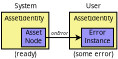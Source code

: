 <?xml version="1.0" encoding="UTF-8"?>
<dia:diagram xmlns:dia="http://www.lysator.liu.se/~alla/dia/">
  <dia:layer name="Background" visible="true" active="true">
    <dia:group>
      <dia:group>
        <dia:object type="Standard - Box" version="0" id="O0">
          <dia:attribute name="obj_pos">
            <dia:point val="0.6,0.6"/>
          </dia:attribute>
          <dia:attribute name="obj_bb">
            <dia:rectangle val="0.575,0.575;2.993,2.461"/>
          </dia:attribute>
          <dia:attribute name="elem_corner">
            <dia:point val="0.6,0.6"/>
          </dia:attribute>
          <dia:attribute name="elem_width">
            <dia:real val="2.367"/>
          </dia:attribute>
          <dia:attribute name="elem_height">
            <dia:real val="1.836"/>
          </dia:attribute>
          <dia:attribute name="border_width">
            <dia:real val="0.05"/>
          </dia:attribute>
          <dia:attribute name="inner_color">
            <dia:color val="#f7f495"/>
          </dia:attribute>
          <dia:attribute name="show_background">
            <dia:boolean val="true"/>
          </dia:attribute>
        </dia:object>
        <dia:object type="Standard - Text" version="1" id="O1">
          <dia:attribute name="obj_pos">
            <dia:point val="1.784,1.015"/>
          </dia:attribute>
          <dia:attribute name="obj_bb">
            <dia:rectangle val="0.812,0.678;2.755,1.085"/>
          </dia:attribute>
          <dia:attribute name="text">
            <dia:composite type="text">
              <dia:attribute name="string">
                <dia:string>#AssetIdentity#</dia:string>
              </dia:attribute>
              <dia:attribute name="font">
                <dia:font family="Tahoma" style="0" name="Courier"/>
              </dia:attribute>
              <dia:attribute name="height">
                <dia:real val="0.423"/>
              </dia:attribute>
              <dia:attribute name="pos">
                <dia:point val="1.784,1.015"/>
              </dia:attribute>
              <dia:attribute name="color">
                <dia:color val="#000000"/>
              </dia:attribute>
              <dia:attribute name="alignment">
                <dia:enum val="1"/>
              </dia:attribute>
            </dia:composite>
          </dia:attribute>
          <dia:attribute name="valign">
            <dia:enum val="3"/>
          </dia:attribute>
        </dia:object>
      </dia:group>
      <dia:group>
        <dia:object type="Standard - Box" version="0" id="O2">
          <dia:attribute name="obj_pos">
            <dia:point val="1.6,1.4"/>
          </dia:attribute>
          <dia:attribute name="obj_bb">
            <dia:rectangle val="1.575,1.375;2.825,2.355"/>
          </dia:attribute>
          <dia:attribute name="elem_corner">
            <dia:point val="1.6,1.4"/>
          </dia:attribute>
          <dia:attribute name="elem_width">
            <dia:real val="1.2"/>
          </dia:attribute>
          <dia:attribute name="elem_height">
            <dia:real val="0.93"/>
          </dia:attribute>
          <dia:attribute name="border_width">
            <dia:real val="0.05"/>
          </dia:attribute>
          <dia:attribute name="inner_color">
            <dia:color val="#9a95f7"/>
          </dia:attribute>
          <dia:attribute name="show_background">
            <dia:boolean val="true"/>
          </dia:attribute>
        </dia:object>
        <dia:object type="Standard - Text" version="1" id="O3">
          <dia:attribute name="obj_pos">
            <dia:point val="2.2,1.73"/>
          </dia:attribute>
          <dia:attribute name="obj_bb">
            <dia:rectangle val="1.802,1.393;2.598,2.224"/>
          </dia:attribute>
          <dia:attribute name="text">
            <dia:composite type="text">
              <dia:attribute name="string">
                <dia:string>#Asset
Node#</dia:string>
              </dia:attribute>
              <dia:attribute name="font">
                <dia:font family="Tahoma" style="0" name="Courier"/>
              </dia:attribute>
              <dia:attribute name="height">
                <dia:real val="0.423"/>
              </dia:attribute>
              <dia:attribute name="pos">
                <dia:point val="2.2,1.73"/>
              </dia:attribute>
              <dia:attribute name="color">
                <dia:color val="#000000"/>
              </dia:attribute>
              <dia:attribute name="alignment">
                <dia:enum val="1"/>
              </dia:attribute>
            </dia:composite>
          </dia:attribute>
          <dia:attribute name="valign">
            <dia:enum val="3"/>
          </dia:attribute>
        </dia:object>
      </dia:group>
    </dia:group>
    <dia:object type="Standard - Text" version="1" id="O4">
      <dia:attribute name="obj_pos">
        <dia:point val="1.8,0.4"/>
      </dia:attribute>
      <dia:attribute name="obj_bb">
        <dia:rectangle val="1.261,0.062;2.339,0.47"/>
      </dia:attribute>
      <dia:attribute name="text">
        <dia:composite type="text">
          <dia:attribute name="string">
            <dia:string>#System#</dia:string>
          </dia:attribute>
          <dia:attribute name="font">
            <dia:font family="Tahoma" style="0" name="Courier"/>
          </dia:attribute>
          <dia:attribute name="height">
            <dia:real val="0.423"/>
          </dia:attribute>
          <dia:attribute name="pos">
            <dia:point val="1.8,0.4"/>
          </dia:attribute>
          <dia:attribute name="color">
            <dia:color val="#000000"/>
          </dia:attribute>
          <dia:attribute name="alignment">
            <dia:enum val="1"/>
          </dia:attribute>
        </dia:composite>
      </dia:attribute>
      <dia:attribute name="valign">
        <dia:enum val="3"/>
      </dia:attribute>
    </dia:object>
    <dia:object type="Standard - Text" version="1" id="O5">
      <dia:attribute name="obj_pos">
        <dia:point val="1.8,2.8"/>
      </dia:attribute>
      <dia:attribute name="obj_bb">
        <dia:rectangle val="1.254,2.452;2.356,2.89"/>
      </dia:attribute>
      <dia:attribute name="text">
        <dia:composite type="text">
          <dia:attribute name="string">
            <dia:string>#(ready)#</dia:string>
          </dia:attribute>
          <dia:attribute name="font">
            <dia:font family="Tahoma" style="0" name="Courier"/>
          </dia:attribute>
          <dia:attribute name="height">
            <dia:real val="0.423"/>
          </dia:attribute>
          <dia:attribute name="pos">
            <dia:point val="1.8,2.8"/>
          </dia:attribute>
          <dia:attribute name="color">
            <dia:color val="#000000"/>
          </dia:attribute>
          <dia:attribute name="alignment">
            <dia:enum val="1"/>
          </dia:attribute>
        </dia:composite>
      </dia:attribute>
      <dia:attribute name="valign">
        <dia:enum val="3"/>
      </dia:attribute>
    </dia:object>
    <dia:object type="Standard - Text" version="1" id="O6">
      <dia:attribute name="obj_pos">
        <dia:point val="3.508,1.738"/>
      </dia:attribute>
      <dia:attribute name="obj_bb">
        <dia:rectangle val="3.128,1.513;3.888,1.786"/>
      </dia:attribute>
      <dia:attribute name="text">
        <dia:composite type="text">
          <dia:attribute name="string">
            <dia:string>#onError#</dia:string>
          </dia:attribute>
          <dia:attribute name="font">
            <dia:font family="Tahoma" style="4" name="Courier"/>
          </dia:attribute>
          <dia:attribute name="height">
            <dia:real val="0.282"/>
          </dia:attribute>
          <dia:attribute name="pos">
            <dia:point val="3.508,1.738"/>
          </dia:attribute>
          <dia:attribute name="color">
            <dia:color val="#000000"/>
          </dia:attribute>
          <dia:attribute name="alignment">
            <dia:enum val="1"/>
          </dia:attribute>
        </dia:composite>
      </dia:attribute>
      <dia:attribute name="valign">
        <dia:enum val="3"/>
      </dia:attribute>
    </dia:object>
    <dia:group>
      <dia:object type="Standard - Text" version="1" id="O7">
        <dia:attribute name="obj_pos">
          <dia:point val="5.2,0.4"/>
        </dia:attribute>
        <dia:attribute name="obj_bb">
          <dia:rectangle val="4.864,0.062;5.536,0.47"/>
        </dia:attribute>
        <dia:attribute name="text">
          <dia:composite type="text">
            <dia:attribute name="string">
              <dia:string>#User#</dia:string>
            </dia:attribute>
            <dia:attribute name="font">
              <dia:font family="Tahoma" style="0" name="Courier"/>
            </dia:attribute>
            <dia:attribute name="height">
              <dia:real val="0.423"/>
            </dia:attribute>
            <dia:attribute name="pos">
              <dia:point val="5.2,0.4"/>
            </dia:attribute>
            <dia:attribute name="color">
              <dia:color val="#000000"/>
            </dia:attribute>
            <dia:attribute name="alignment">
              <dia:enum val="1"/>
            </dia:attribute>
          </dia:composite>
        </dia:attribute>
        <dia:attribute name="valign">
          <dia:enum val="3"/>
        </dia:attribute>
      </dia:object>
      <dia:object type="Standard - Text" version="1" id="O8">
        <dia:attribute name="obj_pos">
          <dia:point val="5.2,2.8"/>
        </dia:attribute>
        <dia:attribute name="obj_bb">
          <dia:rectangle val="4.258,2.462;6.143,2.87"/>
        </dia:attribute>
        <dia:attribute name="text">
          <dia:composite type="text">
            <dia:attribute name="string">
              <dia:string>#(some error)#</dia:string>
            </dia:attribute>
            <dia:attribute name="font">
              <dia:font family="Tahoma" style="0" name="Courier"/>
            </dia:attribute>
            <dia:attribute name="height">
              <dia:real val="0.423"/>
            </dia:attribute>
            <dia:attribute name="pos">
              <dia:point val="5.2,2.8"/>
            </dia:attribute>
            <dia:attribute name="color">
              <dia:color val="#000000"/>
            </dia:attribute>
            <dia:attribute name="alignment">
              <dia:enum val="1"/>
            </dia:attribute>
          </dia:composite>
        </dia:attribute>
        <dia:attribute name="valign">
          <dia:enum val="3"/>
        </dia:attribute>
      </dia:object>
      <dia:group>
        <dia:group>
          <dia:object type="Standard - Box" version="0" id="O9">
            <dia:attribute name="obj_pos">
              <dia:point val="4,0.6"/>
            </dia:attribute>
            <dia:attribute name="obj_bb">
              <dia:rectangle val="3.975,0.575;6.393,2.461"/>
            </dia:attribute>
            <dia:attribute name="elem_corner">
              <dia:point val="4,0.6"/>
            </dia:attribute>
            <dia:attribute name="elem_width">
              <dia:real val="2.367"/>
            </dia:attribute>
            <dia:attribute name="elem_height">
              <dia:real val="1.836"/>
            </dia:attribute>
            <dia:attribute name="border_width">
              <dia:real val="0.05"/>
            </dia:attribute>
            <dia:attribute name="inner_color">
              <dia:color val="#f7f495"/>
            </dia:attribute>
            <dia:attribute name="show_background">
              <dia:boolean val="true"/>
            </dia:attribute>
          </dia:object>
          <dia:object type="Standard - Text" version="1" id="O10">
            <dia:attribute name="obj_pos">
              <dia:point val="5.184,1.015"/>
            </dia:attribute>
            <dia:attribute name="obj_bb">
              <dia:rectangle val="4.213,0.678;6.155,1.085"/>
            </dia:attribute>
            <dia:attribute name="text">
              <dia:composite type="text">
                <dia:attribute name="string">
                  <dia:string>#AssetIdentity#</dia:string>
                </dia:attribute>
                <dia:attribute name="font">
                  <dia:font family="Tahoma" style="0" name="Courier"/>
                </dia:attribute>
                <dia:attribute name="height">
                  <dia:real val="0.423"/>
                </dia:attribute>
                <dia:attribute name="pos">
                  <dia:point val="5.184,1.015"/>
                </dia:attribute>
                <dia:attribute name="color">
                  <dia:color val="#000000"/>
                </dia:attribute>
                <dia:attribute name="alignment">
                  <dia:enum val="1"/>
                </dia:attribute>
              </dia:composite>
            </dia:attribute>
            <dia:attribute name="valign">
              <dia:enum val="3"/>
            </dia:attribute>
          </dia:object>
        </dia:group>
        <dia:group>
          <dia:object type="Standard - Box" version="0" id="O11">
            <dia:attribute name="obj_pos">
              <dia:point val="4.6,1.4"/>
            </dia:attribute>
            <dia:attribute name="obj_bb">
              <dia:rectangle val="4.575,1.375;6.225,2.355"/>
            </dia:attribute>
            <dia:attribute name="elem_corner">
              <dia:point val="4.6,1.4"/>
            </dia:attribute>
            <dia:attribute name="elem_width">
              <dia:real val="1.6"/>
            </dia:attribute>
            <dia:attribute name="elem_height">
              <dia:real val="0.93"/>
            </dia:attribute>
            <dia:attribute name="border_width">
              <dia:real val="0.05"/>
            </dia:attribute>
            <dia:attribute name="inner_color">
              <dia:color val="#9a95f7"/>
            </dia:attribute>
            <dia:attribute name="show_background">
              <dia:boolean val="true"/>
            </dia:attribute>
          </dia:object>
          <dia:object type="Standard - Text" version="1" id="O12">
            <dia:attribute name="obj_pos">
              <dia:point val="5.4,1.73"/>
            </dia:attribute>
            <dia:attribute name="obj_bb">
              <dia:rectangle val="4.764,1.393;6.036,2.224"/>
            </dia:attribute>
            <dia:attribute name="text">
              <dia:composite type="text">
                <dia:attribute name="string">
                  <dia:string>#Error
Instance#</dia:string>
                </dia:attribute>
                <dia:attribute name="font">
                  <dia:font family="Tahoma" style="0" name="Courier"/>
                </dia:attribute>
                <dia:attribute name="height">
                  <dia:real val="0.423"/>
                </dia:attribute>
                <dia:attribute name="pos">
                  <dia:point val="5.4,1.73"/>
                </dia:attribute>
                <dia:attribute name="color">
                  <dia:color val="#000000"/>
                </dia:attribute>
                <dia:attribute name="alignment">
                  <dia:enum val="1"/>
                </dia:attribute>
              </dia:composite>
            </dia:attribute>
            <dia:attribute name="valign">
              <dia:enum val="3"/>
            </dia:attribute>
          </dia:object>
        </dia:group>
      </dia:group>
    </dia:group>
    <dia:object type="Standard - Line" version="0" id="O13">
      <dia:attribute name="obj_pos">
        <dia:point val="2.8,1.865"/>
      </dia:attribute>
      <dia:attribute name="obj_bb">
        <dia:rectangle val="2.775,1.709;4.656,2.021"/>
      </dia:attribute>
      <dia:attribute name="conn_endpoints">
        <dia:point val="2.8,1.865"/>
        <dia:point val="4.6,1.865"/>
      </dia:attribute>
      <dia:attribute name="numcp">
        <dia:int val="1"/>
      </dia:attribute>
      <dia:attribute name="line_width">
        <dia:real val="0.05"/>
      </dia:attribute>
      <dia:attribute name="end_arrow">
        <dia:enum val="22"/>
      </dia:attribute>
      <dia:attribute name="end_arrow_length">
        <dia:real val="0.2"/>
      </dia:attribute>
      <dia:attribute name="end_arrow_width">
        <dia:real val="0.2"/>
      </dia:attribute>
      <dia:connections>
        <dia:connection handle="0" to="O2" connection="4"/>
        <dia:connection handle="1" to="O11" connection="3"/>
      </dia:connections>
    </dia:object>
  </dia:layer>
</dia:diagram>
